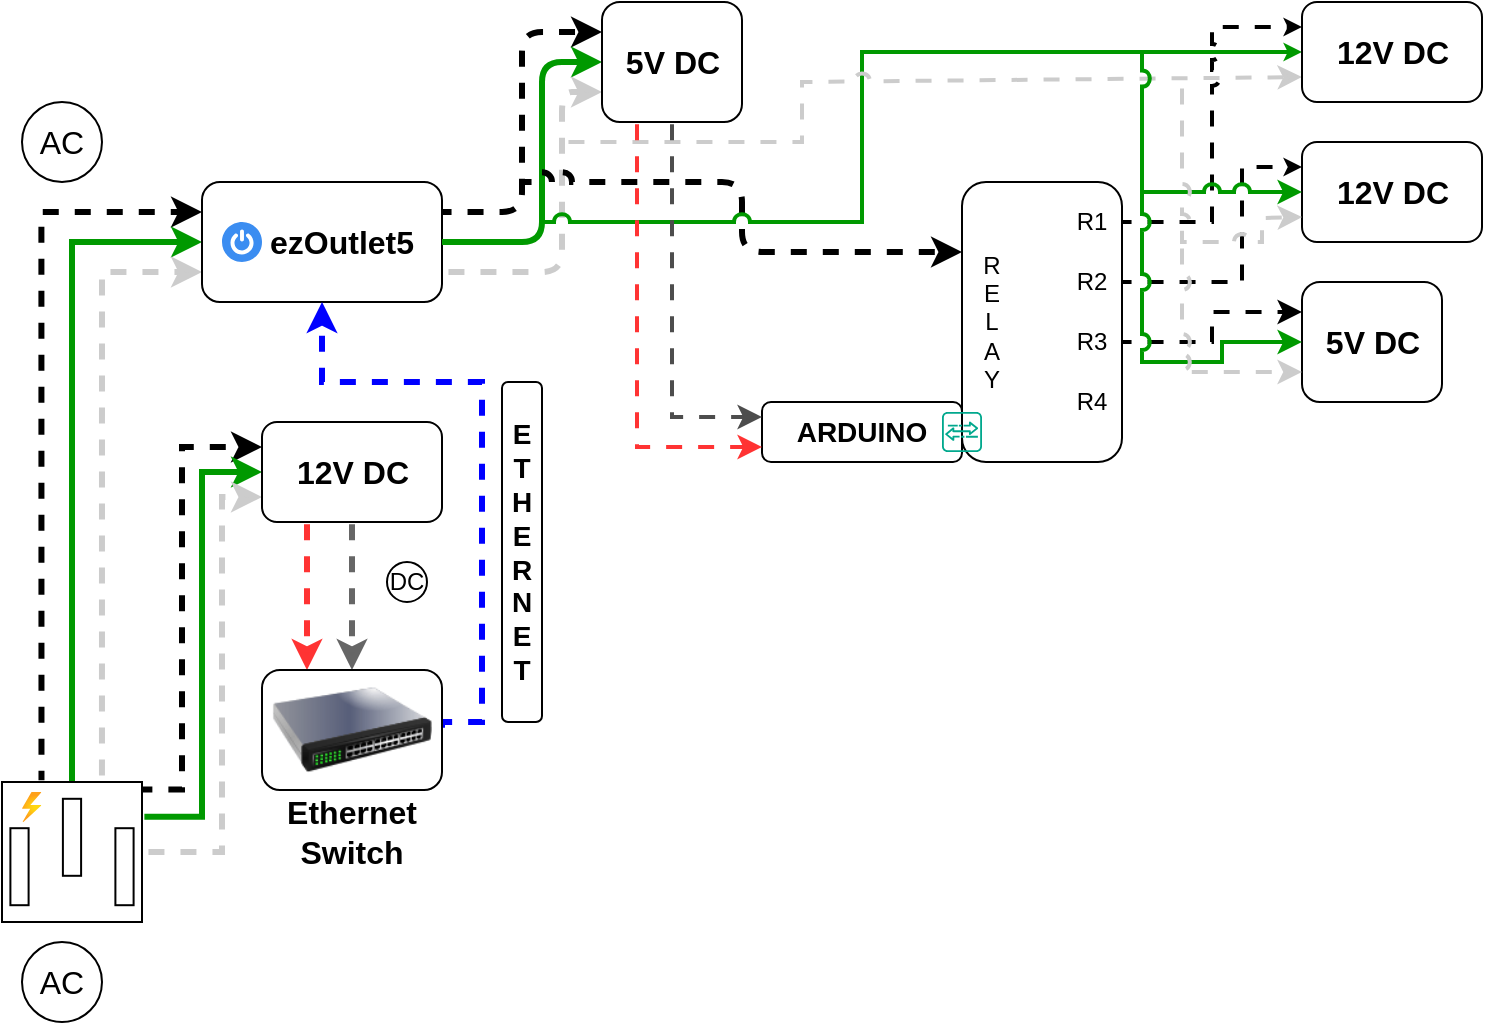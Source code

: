 <mxfile version="25.0.3">
  <diagram name="Page-1" id="VlRkN-xOVygPYa-iD9Ir">
    <mxGraphModel dx="2100" dy="1316" grid="1" gridSize="10" guides="1" tooltips="1" connect="1" arrows="1" fold="1" page="1" pageScale="1" pageWidth="1600" pageHeight="900" background="none" math="0" shadow="0">
      <root>
        <mxCell id="0" />
        <mxCell id="1" parent="0" />
        <mxCell id="JVLtuT8sySUBbFbLTn6r-3" style="edgeStyle=orthogonalEdgeStyle;rounded=0;orthogonalLoop=1;jettySize=auto;html=1;entryX=0;entryY=0.25;entryDx=0;entryDy=0;exitX=0.282;exitY=-0.013;exitDx=0;exitDy=0;exitPerimeter=0;strokeWidth=3;flowAnimation=1;flowAnimationDirection=alternate;flowAnimationTimingFunction=ease-in-out;flowAnimationDuration=1500;" edge="1" parent="1" source="pD8juBFKP1GN8B8eYQTb-1" target="pD8juBFKP1GN8B8eYQTb-3">
          <mxGeometry relative="1" as="geometry" />
        </mxCell>
        <mxCell id="JVLtuT8sySUBbFbLTn6r-4" style="edgeStyle=orthogonalEdgeStyle;rounded=0;orthogonalLoop=1;jettySize=auto;html=1;exitX=0.5;exitY=0;exitDx=0;exitDy=0;exitPerimeter=0;entryX=0;entryY=0.5;entryDx=0;entryDy=0;strokeColor=#009900;strokeWidth=3;" edge="1" parent="1" source="pD8juBFKP1GN8B8eYQTb-1" target="pD8juBFKP1GN8B8eYQTb-3">
          <mxGeometry relative="1" as="geometry" />
        </mxCell>
        <mxCell id="JVLtuT8sySUBbFbLTn6r-5" style="edgeStyle=orthogonalEdgeStyle;rounded=0;orthogonalLoop=1;jettySize=auto;html=1;entryX=0;entryY=0.75;entryDx=0;entryDy=0;exitX=0.714;exitY=0;exitDx=0;exitDy=0;exitPerimeter=0;strokeWidth=3;strokeColor=#CCCCCC;flowAnimation=1;flowAnimationDirection=alternate-reverse;flowAnimationTimingFunction=ease-in-out;flowAnimationDuration=1500;" edge="1" parent="1" source="pD8juBFKP1GN8B8eYQTb-1" target="pD8juBFKP1GN8B8eYQTb-3">
          <mxGeometry relative="1" as="geometry">
            <mxPoint x="120" y="320" as="targetPoint" />
          </mxGeometry>
        </mxCell>
        <mxCell id="JVLtuT8sySUBbFbLTn6r-6" style="edgeStyle=orthogonalEdgeStyle;rounded=0;orthogonalLoop=1;jettySize=auto;html=1;entryX=0;entryY=0.25;entryDx=0;entryDy=0;exitX=1.006;exitY=0.054;exitDx=0;exitDy=0;exitPerimeter=0;strokeWidth=3;flowAnimation=1;flowAnimationDirection=alternate;flowAnimationTimingFunction=ease-in-out;flowAnimationDuration=1500;" edge="1" parent="1" source="pD8juBFKP1GN8B8eYQTb-1" target="pD8juBFKP1GN8B8eYQTb-24">
          <mxGeometry relative="1" as="geometry">
            <Array as="points">
              <mxPoint x="120" y="404" />
              <mxPoint x="120" y="233" />
            </Array>
          </mxGeometry>
        </mxCell>
        <mxCell id="JVLtuT8sySUBbFbLTn6r-7" style="edgeStyle=orthogonalEdgeStyle;rounded=0;orthogonalLoop=1;jettySize=auto;html=1;entryX=0;entryY=0.5;entryDx=0;entryDy=0;exitX=1.017;exitY=0.249;exitDx=0;exitDy=0;exitPerimeter=0;strokeWidth=3;strokeColor=#009900;" edge="1" parent="1" source="pD8juBFKP1GN8B8eYQTb-1" target="pD8juBFKP1GN8B8eYQTb-24">
          <mxGeometry relative="1" as="geometry" />
        </mxCell>
        <mxCell id="JVLtuT8sySUBbFbLTn6r-8" style="edgeStyle=orthogonalEdgeStyle;rounded=0;orthogonalLoop=1;jettySize=auto;html=1;entryX=0;entryY=0.75;entryDx=0;entryDy=0;strokeColor=#CCCCCC;strokeWidth=3;flowAnimation=1;flowAnimationDirection=alternate-reverse;flowAnimationTimingFunction=ease-in-out;flowAnimationDuration=1500;" edge="1" parent="1" source="pD8juBFKP1GN8B8eYQTb-1" target="pD8juBFKP1GN8B8eYQTb-24">
          <mxGeometry relative="1" as="geometry">
            <Array as="points">
              <mxPoint x="140" y="435" />
              <mxPoint x="140" y="258" />
            </Array>
          </mxGeometry>
        </mxCell>
        <mxCell id="JVLtuT8sySUBbFbLTn6r-1" value="" style="group" vertex="1" connectable="0" parent="1">
          <mxGeometry x="30" y="480" width="60" height="40" as="geometry" />
        </mxCell>
        <mxCell id="pD8juBFKP1GN8B8eYQTb-22" value="AC" style="text;html=1;align=center;verticalAlign=middle;whiteSpace=wrap;rounded=0;fontSize=16;" parent="JVLtuT8sySUBbFbLTn6r-1" vertex="1">
          <mxGeometry y="5" width="60" height="30" as="geometry" />
        </mxCell>
        <mxCell id="pD8juBFKP1GN8B8eYQTb-23" value="" style="ellipse;whiteSpace=wrap;html=1;fillColor=none;" parent="JVLtuT8sySUBbFbLTn6r-1" vertex="1">
          <mxGeometry x="10" width="40" height="40" as="geometry" />
        </mxCell>
        <mxCell id="JVLtuT8sySUBbFbLTn6r-2" value="" style="group" vertex="1" connectable="0" parent="1">
          <mxGeometry x="30" y="60" width="60" height="40" as="geometry" />
        </mxCell>
        <mxCell id="pD8juBFKP1GN8B8eYQTb-9" value="" style="ellipse;whiteSpace=wrap;html=1;fillColor=none;" parent="JVLtuT8sySUBbFbLTn6r-2" vertex="1">
          <mxGeometry x="10" width="40" height="40" as="geometry" />
        </mxCell>
        <mxCell id="pD8juBFKP1GN8B8eYQTb-11" value="AC" style="text;html=1;align=center;verticalAlign=middle;whiteSpace=wrap;rounded=0;fontSize=16;" parent="JVLtuT8sySUBbFbLTn6r-2" vertex="1">
          <mxGeometry y="5" width="60" height="30" as="geometry" />
        </mxCell>
        <mxCell id="JVLtuT8sySUBbFbLTn6r-9" value="" style="group" vertex="1" connectable="0" parent="1">
          <mxGeometry x="130" y="100" width="120" height="60" as="geometry" />
        </mxCell>
        <mxCell id="JVLtuT8sySUBbFbLTn6r-16" value="" style="group" vertex="1" connectable="0" parent="JVLtuT8sySUBbFbLTn6r-9">
          <mxGeometry width="120" height="60" as="geometry" />
        </mxCell>
        <mxCell id="pD8juBFKP1GN8B8eYQTb-3" value="" style="rounded=1;whiteSpace=wrap;html=1;" parent="JVLtuT8sySUBbFbLTn6r-16" vertex="1">
          <mxGeometry width="120" height="60" as="geometry" />
        </mxCell>
        <mxCell id="JVLtuT8sySUBbFbLTn6r-13" value="" style="sketch=0;html=1;aspect=fixed;strokeColor=none;shadow=0;fillColor=#3B8DF1;verticalAlign=top;labelPosition=center;verticalLabelPosition=bottom;shape=mxgraph.gcp2.a7_power" vertex="1" parent="JVLtuT8sySUBbFbLTn6r-16">
          <mxGeometry x="10" y="20" width="20" height="20" as="geometry" />
        </mxCell>
        <mxCell id="pD8juBFKP1GN8B8eYQTb-15" value="&lt;b&gt;ezOutlet5&lt;/b&gt;" style="text;html=1;align=center;verticalAlign=middle;whiteSpace=wrap;rounded=0;fontSize=16;" parent="JVLtuT8sySUBbFbLTn6r-16" vertex="1">
          <mxGeometry x="40" y="10" width="60" height="40" as="geometry" />
        </mxCell>
        <mxCell id="JVLtuT8sySUBbFbLTn6r-11" value="" style="group" vertex="1" connectable="0" parent="1">
          <mxGeometry x="160" y="220" width="90" height="50" as="geometry" />
        </mxCell>
        <mxCell id="JVLtuT8sySUBbFbLTn6r-72" value="" style="group" vertex="1" connectable="0" parent="JVLtuT8sySUBbFbLTn6r-11">
          <mxGeometry width="90" height="50" as="geometry" />
        </mxCell>
        <mxCell id="pD8juBFKP1GN8B8eYQTb-24" value="" style="rounded=1;whiteSpace=wrap;html=1;" parent="JVLtuT8sySUBbFbLTn6r-72" vertex="1">
          <mxGeometry width="90" height="50" as="geometry" />
        </mxCell>
        <mxCell id="JVLtuT8sySUBbFbLTn6r-10" value="&lt;font style=&quot;font-size: 16px;&quot;&gt;&lt;b&gt;12V DC&lt;/b&gt;&lt;/font&gt;" style="text;html=1;align=center;verticalAlign=middle;whiteSpace=wrap;rounded=0;" vertex="1" parent="JVLtuT8sySUBbFbLTn6r-72">
          <mxGeometry x="15.75" y="10" width="58.5" height="30" as="geometry" />
        </mxCell>
        <mxCell id="JVLtuT8sySUBbFbLTn6r-18" value="" style="group" vertex="1" connectable="0" parent="1">
          <mxGeometry x="30" y="400" width="70" height="70" as="geometry" />
        </mxCell>
        <mxCell id="pD8juBFKP1GN8B8eYQTb-1" value="" style="pointerEvents=1;verticalLabelPosition=bottom;shadow=0;dashed=0;align=center;html=1;verticalAlign=top;shape=mxgraph.electrical.miscellaneous.ac_out" parent="JVLtuT8sySUBbFbLTn6r-18" vertex="1">
          <mxGeometry width="70" height="70" as="geometry" />
        </mxCell>
        <mxCell id="JVLtuT8sySUBbFbLTn6r-12" value="" style="image;aspect=fixed;html=1;points=[];align=center;fontSize=12;image=img/lib/azure2/general/Power.svg;" vertex="1" parent="JVLtuT8sySUBbFbLTn6r-18">
          <mxGeometry x="10" y="5" width="9.72" height="15" as="geometry" />
        </mxCell>
        <mxCell id="JVLtuT8sySUBbFbLTn6r-23" style="edgeStyle=orthogonalEdgeStyle;rounded=0;orthogonalLoop=1;jettySize=auto;html=1;entryX=0.25;entryY=0;entryDx=0;entryDy=0;exitX=0.25;exitY=1;exitDx=0;exitDy=0;strokeColor=#FF3333;strokeWidth=3;flowAnimation=1;" edge="1" parent="1" source="pD8juBFKP1GN8B8eYQTb-24" target="JVLtuT8sySUBbFbLTn6r-19">
          <mxGeometry relative="1" as="geometry" />
        </mxCell>
        <mxCell id="JVLtuT8sySUBbFbLTn6r-28" value="" style="group" vertex="1" connectable="0" parent="1">
          <mxGeometry x="220" y="290" width="25" height="20" as="geometry" />
        </mxCell>
        <mxCell id="JVLtuT8sySUBbFbLTn6r-26" value="" style="ellipse;whiteSpace=wrap;html=1;aspect=fixed;" vertex="1" parent="JVLtuT8sySUBbFbLTn6r-28">
          <mxGeometry x="2.5" width="20" height="20" as="geometry" />
        </mxCell>
        <mxCell id="JVLtuT8sySUBbFbLTn6r-27" value="&lt;font&gt;DC&lt;/font&gt;" style="text;html=1;align=center;verticalAlign=middle;whiteSpace=wrap;rounded=0;" vertex="1" parent="JVLtuT8sySUBbFbLTn6r-28">
          <mxGeometry y="2.5" width="25" height="15" as="geometry" />
        </mxCell>
        <mxCell id="JVLtuT8sySUBbFbLTn6r-29" style="edgeStyle=orthogonalEdgeStyle;rounded=0;orthogonalLoop=1;jettySize=auto;html=1;exitX=0.5;exitY=1;exitDx=0;exitDy=0;entryX=0.5;entryY=0;entryDx=0;entryDy=0;strokeWidth=3;flowAnimation=1;strokeColor=#666666;" edge="1" parent="1" source="pD8juBFKP1GN8B8eYQTb-24" target="JVLtuT8sySUBbFbLTn6r-19">
          <mxGeometry relative="1" as="geometry" />
        </mxCell>
        <mxCell id="JVLtuT8sySUBbFbLTn6r-30" style="edgeStyle=orthogonalEdgeStyle;rounded=0;orthogonalLoop=1;jettySize=auto;html=1;exitX=1;exitY=0.5;exitDx=0;exitDy=0;entryX=0.5;entryY=1;entryDx=0;entryDy=0;strokeColor=#0000FF;strokeWidth=3;flowAnimation=1;" edge="1" parent="1" source="JVLtuT8sySUBbFbLTn6r-19" target="pD8juBFKP1GN8B8eYQTb-3">
          <mxGeometry relative="1" as="geometry">
            <Array as="points">
              <mxPoint x="270" y="370" />
              <mxPoint x="270" y="200" />
              <mxPoint x="190" y="200" />
            </Array>
          </mxGeometry>
        </mxCell>
        <mxCell id="JVLtuT8sySUBbFbLTn6r-31" value="" style="rounded=1;whiteSpace=wrap;html=1;" vertex="1" parent="1">
          <mxGeometry x="280" y="200" width="20" height="170" as="geometry" />
        </mxCell>
        <mxCell id="JVLtuT8sySUBbFbLTn6r-32" value="&lt;b&gt;&lt;font style=&quot;font-size: 14px;&quot;&gt;E&lt;/font&gt;&lt;/b&gt;&lt;div&gt;&lt;b&gt;&lt;font style=&quot;font-size: 14px;&quot;&gt;T&lt;/font&gt;&lt;/b&gt;&lt;/div&gt;&lt;div&gt;&lt;b&gt;&lt;font style=&quot;font-size: 14px;&quot;&gt;H&lt;/font&gt;&lt;/b&gt;&lt;/div&gt;&lt;div&gt;&lt;b&gt;&lt;font style=&quot;font-size: 14px;&quot;&gt;E&lt;/font&gt;&lt;/b&gt;&lt;/div&gt;&lt;div&gt;&lt;b&gt;&lt;font style=&quot;font-size: 14px;&quot;&gt;R&lt;/font&gt;&lt;/b&gt;&lt;/div&gt;&lt;div&gt;&lt;b&gt;&lt;font style=&quot;font-size: 14px;&quot;&gt;N&lt;/font&gt;&lt;/b&gt;&lt;/div&gt;&lt;div&gt;&lt;b&gt;&lt;font style=&quot;font-size: 14px;&quot;&gt;E&lt;/font&gt;&lt;/b&gt;&lt;/div&gt;&lt;div&gt;&lt;b&gt;&lt;font style=&quot;font-size: 14px;&quot;&gt;T&lt;/font&gt;&lt;/b&gt;&lt;/div&gt;" style="text;html=1;align=center;verticalAlign=middle;whiteSpace=wrap;rounded=0;" vertex="1" parent="1">
          <mxGeometry x="275" y="180" width="30" height="210" as="geometry" />
        </mxCell>
        <mxCell id="JVLtuT8sySUBbFbLTn6r-33" value="" style="rounded=1;whiteSpace=wrap;html=1;" vertex="1" parent="1">
          <mxGeometry x="510" y="100" width="80" height="140" as="geometry" />
        </mxCell>
        <mxCell id="JVLtuT8sySUBbFbLTn6r-35" style="edgeStyle=orthogonalEdgeStyle;rounded=1;orthogonalLoop=1;jettySize=auto;html=1;exitX=1;exitY=0.25;exitDx=0;exitDy=0;entryX=0;entryY=0.25;entryDx=0;entryDy=0;curved=0;strokeWidth=3;flowAnimation=1;flowAnimationDirection=alternate;flowAnimationTimingFunction=ease-in-out;flowAnimationDuration=1500;" edge="1" parent="1" source="pD8juBFKP1GN8B8eYQTb-3" target="JVLtuT8sySUBbFbLTn6r-34">
          <mxGeometry relative="1" as="geometry" />
        </mxCell>
        <mxCell id="JVLtuT8sySUBbFbLTn6r-36" style="edgeStyle=orthogonalEdgeStyle;rounded=1;orthogonalLoop=1;jettySize=auto;html=1;exitX=1;exitY=0.5;exitDx=0;exitDy=0;entryX=0;entryY=0.5;entryDx=0;entryDy=0;curved=0;strokeWidth=3;strokeColor=#009900;" edge="1" parent="1" source="pD8juBFKP1GN8B8eYQTb-3" target="JVLtuT8sySUBbFbLTn6r-34">
          <mxGeometry relative="1" as="geometry">
            <Array as="points">
              <mxPoint x="300" y="130" />
              <mxPoint x="300" y="40" />
            </Array>
          </mxGeometry>
        </mxCell>
        <mxCell id="JVLtuT8sySUBbFbLTn6r-37" style="edgeStyle=orthogonalEdgeStyle;rounded=1;orthogonalLoop=1;jettySize=auto;html=1;exitX=1;exitY=0.75;exitDx=0;exitDy=0;entryX=0;entryY=0.75;entryDx=0;entryDy=0;curved=0;strokeColor=#CCCCCC;strokeWidth=3;flowAnimation=1;flowAnimationDirection=alternate-reverse;flowAnimationTimingFunction=ease-in-out;flowAnimationDuration=1500;" edge="1" parent="1" source="pD8juBFKP1GN8B8eYQTb-3" target="JVLtuT8sySUBbFbLTn6r-34">
          <mxGeometry relative="1" as="geometry">
            <Array as="points">
              <mxPoint x="310" y="145" />
              <mxPoint x="310" y="55" />
            </Array>
          </mxGeometry>
        </mxCell>
        <mxCell id="JVLtuT8sySUBbFbLTn6r-40" value="" style="endArrow=classic;html=1;rounded=1;curved=0;entryX=0;entryY=0.25;entryDx=0;entryDy=0;jumpStyle=arc;strokeWidth=3;flowAnimation=1;flowAnimationDirection=alternate;flowAnimationTimingFunction=ease-in-out;flowAnimationDuration=1500;" edge="1" parent="1" target="JVLtuT8sySUBbFbLTn6r-33">
          <mxGeometry width="50" height="50" relative="1" as="geometry">
            <mxPoint x="290" y="100" as="sourcePoint" />
            <mxPoint x="410" y="170" as="targetPoint" />
            <Array as="points">
              <mxPoint x="400" y="100" />
              <mxPoint x="400" y="135" />
            </Array>
          </mxGeometry>
        </mxCell>
        <mxCell id="JVLtuT8sySUBbFbLTn6r-51" value="" style="group" vertex="1" connectable="0" parent="1">
          <mxGeometry x="160" y="344" width="90" height="96" as="geometry" />
        </mxCell>
        <mxCell id="JVLtuT8sySUBbFbLTn6r-21" value="" style="group" vertex="1" connectable="0" parent="JVLtuT8sySUBbFbLTn6r-51">
          <mxGeometry width="90" height="70" as="geometry" />
        </mxCell>
        <mxCell id="JVLtuT8sySUBbFbLTn6r-50" value="" style="group" vertex="1" connectable="0" parent="JVLtuT8sySUBbFbLTn6r-21">
          <mxGeometry width="90" height="70" as="geometry" />
        </mxCell>
        <mxCell id="JVLtuT8sySUBbFbLTn6r-19" value="" style="rounded=1;whiteSpace=wrap;html=1;" vertex="1" parent="JVLtuT8sySUBbFbLTn6r-50">
          <mxGeometry width="90" height="60" as="geometry" />
        </mxCell>
        <mxCell id="JVLtuT8sySUBbFbLTn6r-49" value="" style="image;html=1;image=img/lib/clip_art/networking/Switch_128x128.png" vertex="1" parent="JVLtuT8sySUBbFbLTn6r-50">
          <mxGeometry x="5" y="-10" width="80" height="80" as="geometry" />
        </mxCell>
        <mxCell id="JVLtuT8sySUBbFbLTn6r-20" value="&lt;b&gt;&lt;font style=&quot;font-size: 16px;&quot;&gt;Ethernet&lt;/font&gt;&lt;/b&gt;&lt;div&gt;&lt;b&gt;&lt;font style=&quot;font-size: 16px;&quot;&gt;Switch&lt;/font&gt;&lt;/b&gt;&lt;/div&gt;" style="text;html=1;align=center;verticalAlign=middle;whiteSpace=wrap;rounded=0;" vertex="1" parent="JVLtuT8sySUBbFbLTn6r-51">
          <mxGeometry x="15" y="66" width="60" height="30" as="geometry" />
        </mxCell>
        <mxCell id="JVLtuT8sySUBbFbLTn6r-53" value="" style="group" vertex="1" connectable="0" parent="1">
          <mxGeometry x="330" y="10" width="70" height="60" as="geometry" />
        </mxCell>
        <mxCell id="JVLtuT8sySUBbFbLTn6r-71" value="" style="group" vertex="1" connectable="0" parent="JVLtuT8sySUBbFbLTn6r-53">
          <mxGeometry width="70" height="60" as="geometry" />
        </mxCell>
        <mxCell id="JVLtuT8sySUBbFbLTn6r-34" value="" style="rounded=1;whiteSpace=wrap;html=1;" vertex="1" parent="JVLtuT8sySUBbFbLTn6r-71">
          <mxGeometry width="70" height="60" as="geometry" />
        </mxCell>
        <mxCell id="JVLtuT8sySUBbFbLTn6r-52" value="&lt;font style=&quot;font-size: 16px;&quot;&gt;&lt;b&gt;5&lt;/b&gt;&lt;/font&gt;&lt;b style=&quot;font-size: 16px; background-color: initial;&quot;&gt;V DC&lt;/b&gt;" style="text;html=1;align=center;verticalAlign=middle;whiteSpace=wrap;rounded=0;" vertex="1" parent="JVLtuT8sySUBbFbLTn6r-71">
          <mxGeometry x="5.75" y="15" width="58.5" height="30" as="geometry" />
        </mxCell>
        <mxCell id="JVLtuT8sySUBbFbLTn6r-54" value="" style="endArrow=classic;html=1;rounded=0;entryX=0;entryY=0.5;entryDx=0;entryDy=0;jumpStyle=arc;strokeColor=#009900;strokeWidth=2;endSize=3;" edge="1" parent="1" target="JVLtuT8sySUBbFbLTn6r-74">
          <mxGeometry width="50" height="50" relative="1" as="geometry">
            <mxPoint x="300" y="120" as="sourcePoint" />
            <mxPoint x="350" y="80" as="targetPoint" />
            <Array as="points">
              <mxPoint x="460" y="120" />
              <mxPoint x="460" y="35" />
            </Array>
          </mxGeometry>
        </mxCell>
        <mxCell id="JVLtuT8sySUBbFbLTn6r-55" value="" style="endArrow=classic;html=1;rounded=0;entryX=0;entryY=0.75;entryDx=0;entryDy=0;strokeColor=#CCCCCC;strokeWidth=2;jumpStyle=arc;flowAnimation=1;flowAnimationDirection=alternate-reverse;flowAnimationTimingFunction=ease-in-out;flowAnimationDuration=1500;" edge="1" parent="1" target="JVLtuT8sySUBbFbLTn6r-74">
          <mxGeometry width="50" height="50" relative="1" as="geometry">
            <mxPoint x="310" y="80" as="sourcePoint" />
            <mxPoint x="350" y="140" as="targetPoint" />
            <Array as="points">
              <mxPoint x="430" y="80" />
              <mxPoint x="430" y="50" />
              <mxPoint x="520" y="50" />
            </Array>
          </mxGeometry>
        </mxCell>
        <mxCell id="JVLtuT8sySUBbFbLTn6r-56" value="R&lt;div&gt;E&lt;/div&gt;&lt;div&gt;L&lt;/div&gt;&lt;div&gt;A&lt;/div&gt;&lt;div&gt;Y&lt;/div&gt;" style="text;html=1;align=center;verticalAlign=middle;whiteSpace=wrap;rounded=0;" vertex="1" parent="1">
          <mxGeometry x="510" y="135" width="30" height="70" as="geometry" />
        </mxCell>
        <mxCell id="JVLtuT8sySUBbFbLTn6r-79" style="edgeStyle=orthogonalEdgeStyle;rounded=0;orthogonalLoop=1;jettySize=auto;html=1;exitX=1;exitY=0.5;exitDx=0;exitDy=0;entryX=0;entryY=0.25;entryDx=0;entryDy=0;strokeWidth=2;flowAnimation=1;flowAnimationDirection=alternate;flowAnimationTimingFunction=ease-in-out;flowAnimationDuration=1500;jumpStyle=arc;endSize=3;" edge="1" parent="1" source="JVLtuT8sySUBbFbLTn6r-57" target="JVLtuT8sySUBbFbLTn6r-74">
          <mxGeometry relative="1" as="geometry" />
        </mxCell>
        <mxCell id="JVLtuT8sySUBbFbLTn6r-57" value="R1" style="text;html=1;align=center;verticalAlign=middle;whiteSpace=wrap;rounded=0;" vertex="1" parent="1">
          <mxGeometry x="560" y="105" width="30" height="30" as="geometry" />
        </mxCell>
        <mxCell id="JVLtuT8sySUBbFbLTn6r-80" style="edgeStyle=orthogonalEdgeStyle;rounded=0;orthogonalLoop=1;jettySize=auto;html=1;exitX=1;exitY=0.5;exitDx=0;exitDy=0;entryX=0;entryY=0.25;entryDx=0;entryDy=0;strokeWidth=2;flowAnimation=1;flowAnimationDirection=alternate;flowAnimationTimingFunction=ease-in-out;flowAnimationDuration=1500;endSize=3;jumpStyle=arc;" edge="1" parent="1" source="JVLtuT8sySUBbFbLTn6r-58" target="JVLtuT8sySUBbFbLTn6r-77">
          <mxGeometry relative="1" as="geometry">
            <Array as="points">
              <mxPoint x="650" y="150" />
              <mxPoint x="650" y="93" />
            </Array>
          </mxGeometry>
        </mxCell>
        <mxCell id="JVLtuT8sySUBbFbLTn6r-58" value="R2" style="text;html=1;align=center;verticalAlign=middle;whiteSpace=wrap;rounded=0;" vertex="1" parent="1">
          <mxGeometry x="560" y="135" width="30" height="30" as="geometry" />
        </mxCell>
        <mxCell id="JVLtuT8sySUBbFbLTn6r-81" style="edgeStyle=orthogonalEdgeStyle;rounded=0;orthogonalLoop=1;jettySize=auto;html=1;exitX=1;exitY=0.5;exitDx=0;exitDy=0;entryX=0;entryY=0.25;entryDx=0;entryDy=0;strokeWidth=2;flowAnimation=1;flowAnimationDirection=alternate;flowAnimationTimingFunction=ease-in-out;flowAnimationDuration=1500;jumpStyle=arc;" edge="1" parent="1" source="JVLtuT8sySUBbFbLTn6r-59" target="JVLtuT8sySUBbFbLTn6r-63">
          <mxGeometry relative="1" as="geometry" />
        </mxCell>
        <mxCell id="JVLtuT8sySUBbFbLTn6r-59" value="R3" style="text;html=1;align=center;verticalAlign=middle;whiteSpace=wrap;rounded=0;" vertex="1" parent="1">
          <mxGeometry x="560" y="165" width="30" height="30" as="geometry" />
        </mxCell>
        <mxCell id="JVLtuT8sySUBbFbLTn6r-60" value="R4" style="text;html=1;align=center;verticalAlign=middle;whiteSpace=wrap;rounded=0;" vertex="1" parent="1">
          <mxGeometry x="560" y="195" width="30" height="30" as="geometry" />
        </mxCell>
        <mxCell id="JVLtuT8sySUBbFbLTn6r-67" value="" style="group" vertex="1" connectable="0" parent="1">
          <mxGeometry x="680" y="150" width="70" height="60" as="geometry" />
        </mxCell>
        <mxCell id="JVLtuT8sySUBbFbLTn6r-63" value="" style="rounded=1;whiteSpace=wrap;html=1;" vertex="1" parent="JVLtuT8sySUBbFbLTn6r-67">
          <mxGeometry width="70" height="60" as="geometry" />
        </mxCell>
        <mxCell id="JVLtuT8sySUBbFbLTn6r-62" value="" style="group" vertex="1" connectable="0" parent="JVLtuT8sySUBbFbLTn6r-67">
          <mxGeometry width="70" height="60" as="geometry" />
        </mxCell>
        <mxCell id="JVLtuT8sySUBbFbLTn6r-64" value="&lt;font style=&quot;font-size: 16px;&quot;&gt;&lt;b&gt;5&lt;/b&gt;&lt;/font&gt;&lt;b style=&quot;font-size: 16px; background-color: initial;&quot;&gt;V DC&lt;/b&gt;" style="text;html=1;align=center;verticalAlign=middle;whiteSpace=wrap;rounded=0;" vertex="1" parent="JVLtuT8sySUBbFbLTn6r-62">
          <mxGeometry x="5.75" y="15" width="58.5" height="30" as="geometry" />
        </mxCell>
        <mxCell id="JVLtuT8sySUBbFbLTn6r-73" value="" style="group" vertex="1" connectable="0" parent="1">
          <mxGeometry x="680" y="10" width="90" height="50" as="geometry" />
        </mxCell>
        <mxCell id="JVLtuT8sySUBbFbLTn6r-74" value="" style="rounded=1;whiteSpace=wrap;html=1;" vertex="1" parent="JVLtuT8sySUBbFbLTn6r-73">
          <mxGeometry width="90" height="50" as="geometry" />
        </mxCell>
        <mxCell id="JVLtuT8sySUBbFbLTn6r-75" value="&lt;font style=&quot;font-size: 16px;&quot;&gt;&lt;b&gt;12V DC&lt;/b&gt;&lt;/font&gt;" style="text;html=1;align=center;verticalAlign=middle;whiteSpace=wrap;rounded=0;" vertex="1" parent="JVLtuT8sySUBbFbLTn6r-73">
          <mxGeometry x="15.75" y="10" width="58.5" height="30" as="geometry" />
        </mxCell>
        <mxCell id="JVLtuT8sySUBbFbLTn6r-76" value="" style="group" vertex="1" connectable="0" parent="1">
          <mxGeometry x="680" y="80" width="90" height="50" as="geometry" />
        </mxCell>
        <mxCell id="JVLtuT8sySUBbFbLTn6r-77" value="" style="rounded=1;whiteSpace=wrap;html=1;" vertex="1" parent="JVLtuT8sySUBbFbLTn6r-76">
          <mxGeometry width="90" height="50" as="geometry" />
        </mxCell>
        <mxCell id="JVLtuT8sySUBbFbLTn6r-78" value="&lt;font style=&quot;font-size: 16px;&quot;&gt;&lt;b&gt;12V DC&lt;/b&gt;&lt;/font&gt;" style="text;html=1;align=center;verticalAlign=middle;whiteSpace=wrap;rounded=0;" vertex="1" parent="JVLtuT8sySUBbFbLTn6r-76">
          <mxGeometry x="15.75" y="10" width="58.5" height="30" as="geometry" />
        </mxCell>
        <mxCell id="JVLtuT8sySUBbFbLTn6r-82" value="" style="endArrow=classic;html=1;rounded=0;entryX=0;entryY=0.5;entryDx=0;entryDy=0;jumpStyle=arc;strokeColor=#009900;strokeWidth=2;" edge="1" parent="1" target="JVLtuT8sySUBbFbLTn6r-77">
          <mxGeometry width="50" height="50" relative="1" as="geometry">
            <mxPoint x="600" y="35" as="sourcePoint" />
            <mxPoint x="660" y="105" as="targetPoint" />
            <Array as="points">
              <mxPoint x="600" y="105" />
            </Array>
          </mxGeometry>
        </mxCell>
        <mxCell id="JVLtuT8sySUBbFbLTn6r-83" value="" style="endArrow=classic;html=1;rounded=0;entryX=0;entryY=0.75;entryDx=0;entryDy=0;strokeWidth=2;strokeColor=#CCCCCC;flowAnimation=1;flowAnimationTimingFunction=ease-in-out;flowAnimationDirection=alternate-reverse;jumpStyle=arc;flowAnimationDuration=1500;" edge="1" parent="1" target="JVLtuT8sySUBbFbLTn6r-77">
          <mxGeometry width="50" height="50" relative="1" as="geometry">
            <mxPoint x="620" y="50" as="sourcePoint" />
            <mxPoint x="480" y="40" as="targetPoint" />
            <Array as="points">
              <mxPoint x="620" y="130" />
              <mxPoint x="660" y="130" />
              <mxPoint x="660" y="118" />
            </Array>
          </mxGeometry>
        </mxCell>
        <mxCell id="JVLtuT8sySUBbFbLTn6r-88" value="" style="endArrow=classic;html=1;rounded=0;entryX=0;entryY=0.5;entryDx=0;entryDy=0;strokeColor=#009900;strokeWidth=2;jumpStyle=arc;" edge="1" parent="1" target="JVLtuT8sySUBbFbLTn6r-63">
          <mxGeometry width="50" height="50" relative="1" as="geometry">
            <mxPoint x="600" y="100" as="sourcePoint" />
            <mxPoint x="600" y="140" as="targetPoint" />
            <Array as="points">
              <mxPoint x="600" y="190" />
              <mxPoint x="640" y="190" />
              <mxPoint x="640" y="180" />
            </Array>
          </mxGeometry>
        </mxCell>
        <mxCell id="JVLtuT8sySUBbFbLTn6r-89" value="" style="endArrow=classic;html=1;rounded=0;entryX=0;entryY=0.75;entryDx=0;entryDy=0;strokeWidth=2;strokeColor=#CCCCCC;flowAnimation=1;jumpStyle=arc;flowAnimationTimingFunction=ease-in-out;flowAnimationDirection=alternate-reverse;flowAnimationDuration=1500;" edge="1" parent="1" target="JVLtuT8sySUBbFbLTn6r-63">
          <mxGeometry width="50" height="50" relative="1" as="geometry">
            <mxPoint x="620" y="130" as="sourcePoint" />
            <mxPoint x="600" y="100" as="targetPoint" />
            <Array as="points">
              <mxPoint x="620" y="195" />
            </Array>
          </mxGeometry>
        </mxCell>
        <mxCell id="JVLtuT8sySUBbFbLTn6r-90" value="&lt;b&gt;&lt;font style=&quot;font-size: 14px;&quot;&gt;ARDUINO&lt;/font&gt;&lt;/b&gt;" style="rounded=1;whiteSpace=wrap;html=1;" vertex="1" parent="1">
          <mxGeometry x="410" y="210" width="100" height="30" as="geometry" />
        </mxCell>
        <mxCell id="JVLtuT8sySUBbFbLTn6r-91" style="edgeStyle=orthogonalEdgeStyle;rounded=0;orthogonalLoop=1;jettySize=auto;html=1;exitX=0.25;exitY=1;exitDx=0;exitDy=0;entryX=0;entryY=0.75;entryDx=0;entryDy=0;strokeWidth=2;flowAnimation=1;strokeColor=#FF3333;" edge="1" parent="1" source="JVLtuT8sySUBbFbLTn6r-34" target="JVLtuT8sySUBbFbLTn6r-90">
          <mxGeometry relative="1" as="geometry" />
        </mxCell>
        <mxCell id="JVLtuT8sySUBbFbLTn6r-92" style="edgeStyle=orthogonalEdgeStyle;rounded=0;orthogonalLoop=1;jettySize=auto;html=1;exitX=0.5;exitY=1;exitDx=0;exitDy=0;entryX=0;entryY=0.25;entryDx=0;entryDy=0;strokeWidth=2;flowAnimation=1;strokeColor=#4D4D4D;" edge="1" parent="1" source="JVLtuT8sySUBbFbLTn6r-34" target="JVLtuT8sySUBbFbLTn6r-90">
          <mxGeometry relative="1" as="geometry" />
        </mxCell>
        <mxCell id="JVLtuT8sySUBbFbLTn6r-93" value="" style="sketch=0;outlineConnect=0;fontColor=#232F3E;gradientColor=none;fillColor=#01A88D;strokeColor=none;dashed=0;verticalLabelPosition=bottom;verticalAlign=top;align=center;html=1;fontSize=12;fontStyle=0;aspect=fixed;shape=mxgraph.aws4.agent2;" vertex="1" parent="1">
          <mxGeometry x="500" y="215" width="20" height="20" as="geometry" />
        </mxCell>
      </root>
    </mxGraphModel>
  </diagram>
</mxfile>
